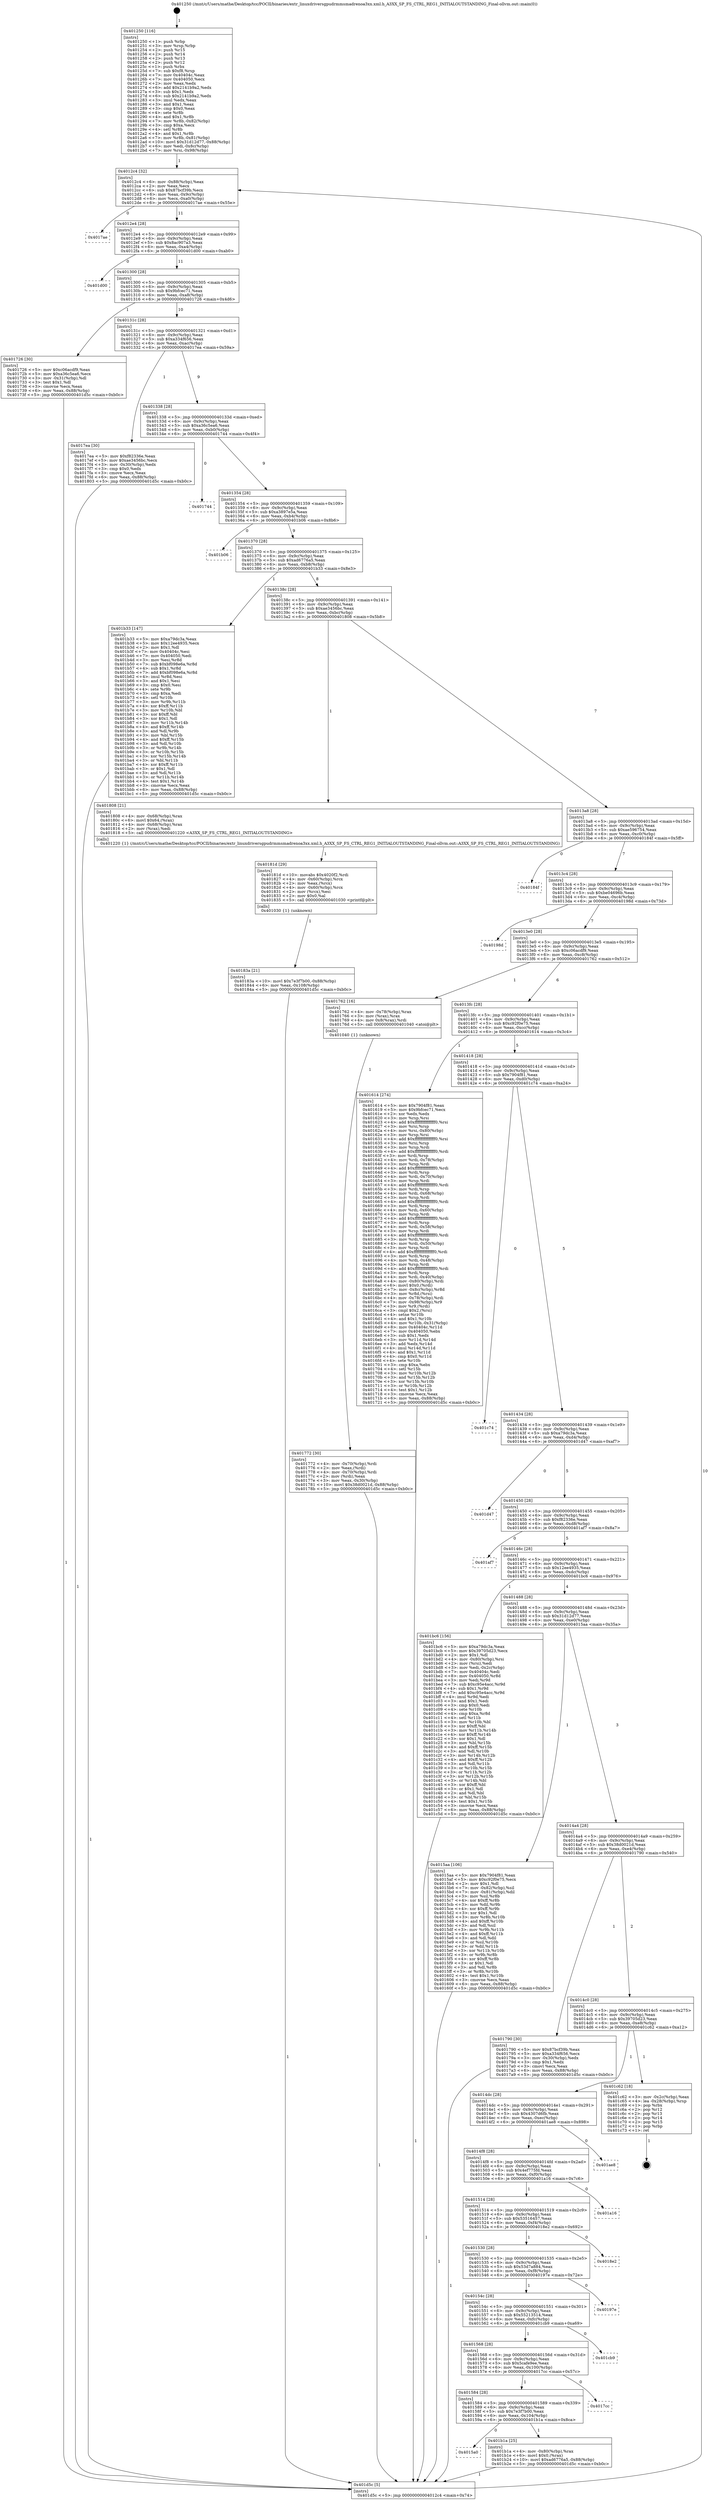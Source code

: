 digraph "0x401250" {
  label = "0x401250 (/mnt/c/Users/mathe/Desktop/tcc/POCII/binaries/extr_linuxdriversgpudrmmsmadrenoa3xx.xml.h_A3XX_SP_FS_CTRL_REG1_INITIALOUTSTANDING_Final-ollvm.out::main(0))"
  labelloc = "t"
  node[shape=record]

  Entry [label="",width=0.3,height=0.3,shape=circle,fillcolor=black,style=filled]
  "0x4012c4" [label="{
     0x4012c4 [32]\l
     | [instrs]\l
     &nbsp;&nbsp;0x4012c4 \<+6\>: mov -0x88(%rbp),%eax\l
     &nbsp;&nbsp;0x4012ca \<+2\>: mov %eax,%ecx\l
     &nbsp;&nbsp;0x4012cc \<+6\>: sub $0x87bcf39b,%ecx\l
     &nbsp;&nbsp;0x4012d2 \<+6\>: mov %eax,-0x9c(%rbp)\l
     &nbsp;&nbsp;0x4012d8 \<+6\>: mov %ecx,-0xa0(%rbp)\l
     &nbsp;&nbsp;0x4012de \<+6\>: je 00000000004017ae \<main+0x55e\>\l
  }"]
  "0x4017ae" [label="{
     0x4017ae\l
  }", style=dashed]
  "0x4012e4" [label="{
     0x4012e4 [28]\l
     | [instrs]\l
     &nbsp;&nbsp;0x4012e4 \<+5\>: jmp 00000000004012e9 \<main+0x99\>\l
     &nbsp;&nbsp;0x4012e9 \<+6\>: mov -0x9c(%rbp),%eax\l
     &nbsp;&nbsp;0x4012ef \<+5\>: sub $0x8ac907a3,%eax\l
     &nbsp;&nbsp;0x4012f4 \<+6\>: mov %eax,-0xa4(%rbp)\l
     &nbsp;&nbsp;0x4012fa \<+6\>: je 0000000000401d00 \<main+0xab0\>\l
  }"]
  Exit [label="",width=0.3,height=0.3,shape=circle,fillcolor=black,style=filled,peripheries=2]
  "0x401d00" [label="{
     0x401d00\l
  }", style=dashed]
  "0x401300" [label="{
     0x401300 [28]\l
     | [instrs]\l
     &nbsp;&nbsp;0x401300 \<+5\>: jmp 0000000000401305 \<main+0xb5\>\l
     &nbsp;&nbsp;0x401305 \<+6\>: mov -0x9c(%rbp),%eax\l
     &nbsp;&nbsp;0x40130b \<+5\>: sub $0x9bfcec71,%eax\l
     &nbsp;&nbsp;0x401310 \<+6\>: mov %eax,-0xa8(%rbp)\l
     &nbsp;&nbsp;0x401316 \<+6\>: je 0000000000401726 \<main+0x4d6\>\l
  }"]
  "0x4015a0" [label="{
     0x4015a0\l
  }", style=dashed]
  "0x401726" [label="{
     0x401726 [30]\l
     | [instrs]\l
     &nbsp;&nbsp;0x401726 \<+5\>: mov $0xc06acdf9,%eax\l
     &nbsp;&nbsp;0x40172b \<+5\>: mov $0xa36c5ea6,%ecx\l
     &nbsp;&nbsp;0x401730 \<+3\>: mov -0x31(%rbp),%dl\l
     &nbsp;&nbsp;0x401733 \<+3\>: test $0x1,%dl\l
     &nbsp;&nbsp;0x401736 \<+3\>: cmovne %ecx,%eax\l
     &nbsp;&nbsp;0x401739 \<+6\>: mov %eax,-0x88(%rbp)\l
     &nbsp;&nbsp;0x40173f \<+5\>: jmp 0000000000401d5c \<main+0xb0c\>\l
  }"]
  "0x40131c" [label="{
     0x40131c [28]\l
     | [instrs]\l
     &nbsp;&nbsp;0x40131c \<+5\>: jmp 0000000000401321 \<main+0xd1\>\l
     &nbsp;&nbsp;0x401321 \<+6\>: mov -0x9c(%rbp),%eax\l
     &nbsp;&nbsp;0x401327 \<+5\>: sub $0xa334f656,%eax\l
     &nbsp;&nbsp;0x40132c \<+6\>: mov %eax,-0xac(%rbp)\l
     &nbsp;&nbsp;0x401332 \<+6\>: je 00000000004017ea \<main+0x59a\>\l
  }"]
  "0x401b1a" [label="{
     0x401b1a [25]\l
     | [instrs]\l
     &nbsp;&nbsp;0x401b1a \<+4\>: mov -0x80(%rbp),%rax\l
     &nbsp;&nbsp;0x401b1e \<+6\>: movl $0x0,(%rax)\l
     &nbsp;&nbsp;0x401b24 \<+10\>: movl $0xad6776a5,-0x88(%rbp)\l
     &nbsp;&nbsp;0x401b2e \<+5\>: jmp 0000000000401d5c \<main+0xb0c\>\l
  }"]
  "0x4017ea" [label="{
     0x4017ea [30]\l
     | [instrs]\l
     &nbsp;&nbsp;0x4017ea \<+5\>: mov $0xf82336e,%eax\l
     &nbsp;&nbsp;0x4017ef \<+5\>: mov $0xae3456bc,%ecx\l
     &nbsp;&nbsp;0x4017f4 \<+3\>: mov -0x30(%rbp),%edx\l
     &nbsp;&nbsp;0x4017f7 \<+3\>: cmp $0x0,%edx\l
     &nbsp;&nbsp;0x4017fa \<+3\>: cmove %ecx,%eax\l
     &nbsp;&nbsp;0x4017fd \<+6\>: mov %eax,-0x88(%rbp)\l
     &nbsp;&nbsp;0x401803 \<+5\>: jmp 0000000000401d5c \<main+0xb0c\>\l
  }"]
  "0x401338" [label="{
     0x401338 [28]\l
     | [instrs]\l
     &nbsp;&nbsp;0x401338 \<+5\>: jmp 000000000040133d \<main+0xed\>\l
     &nbsp;&nbsp;0x40133d \<+6\>: mov -0x9c(%rbp),%eax\l
     &nbsp;&nbsp;0x401343 \<+5\>: sub $0xa36c5ea6,%eax\l
     &nbsp;&nbsp;0x401348 \<+6\>: mov %eax,-0xb0(%rbp)\l
     &nbsp;&nbsp;0x40134e \<+6\>: je 0000000000401744 \<main+0x4f4\>\l
  }"]
  "0x401584" [label="{
     0x401584 [28]\l
     | [instrs]\l
     &nbsp;&nbsp;0x401584 \<+5\>: jmp 0000000000401589 \<main+0x339\>\l
     &nbsp;&nbsp;0x401589 \<+6\>: mov -0x9c(%rbp),%eax\l
     &nbsp;&nbsp;0x40158f \<+5\>: sub $0x7e3f7b00,%eax\l
     &nbsp;&nbsp;0x401594 \<+6\>: mov %eax,-0x104(%rbp)\l
     &nbsp;&nbsp;0x40159a \<+6\>: je 0000000000401b1a \<main+0x8ca\>\l
  }"]
  "0x401744" [label="{
     0x401744\l
  }", style=dashed]
  "0x401354" [label="{
     0x401354 [28]\l
     | [instrs]\l
     &nbsp;&nbsp;0x401354 \<+5\>: jmp 0000000000401359 \<main+0x109\>\l
     &nbsp;&nbsp;0x401359 \<+6\>: mov -0x9c(%rbp),%eax\l
     &nbsp;&nbsp;0x40135f \<+5\>: sub $0xa3897e5a,%eax\l
     &nbsp;&nbsp;0x401364 \<+6\>: mov %eax,-0xb4(%rbp)\l
     &nbsp;&nbsp;0x40136a \<+6\>: je 0000000000401b06 \<main+0x8b6\>\l
  }"]
  "0x4017cc" [label="{
     0x4017cc\l
  }", style=dashed]
  "0x401b06" [label="{
     0x401b06\l
  }", style=dashed]
  "0x401370" [label="{
     0x401370 [28]\l
     | [instrs]\l
     &nbsp;&nbsp;0x401370 \<+5\>: jmp 0000000000401375 \<main+0x125\>\l
     &nbsp;&nbsp;0x401375 \<+6\>: mov -0x9c(%rbp),%eax\l
     &nbsp;&nbsp;0x40137b \<+5\>: sub $0xad6776a5,%eax\l
     &nbsp;&nbsp;0x401380 \<+6\>: mov %eax,-0xb8(%rbp)\l
     &nbsp;&nbsp;0x401386 \<+6\>: je 0000000000401b33 \<main+0x8e3\>\l
  }"]
  "0x401568" [label="{
     0x401568 [28]\l
     | [instrs]\l
     &nbsp;&nbsp;0x401568 \<+5\>: jmp 000000000040156d \<main+0x31d\>\l
     &nbsp;&nbsp;0x40156d \<+6\>: mov -0x9c(%rbp),%eax\l
     &nbsp;&nbsp;0x401573 \<+5\>: sub $0x5cafe9ee,%eax\l
     &nbsp;&nbsp;0x401578 \<+6\>: mov %eax,-0x100(%rbp)\l
     &nbsp;&nbsp;0x40157e \<+6\>: je 00000000004017cc \<main+0x57c\>\l
  }"]
  "0x401b33" [label="{
     0x401b33 [147]\l
     | [instrs]\l
     &nbsp;&nbsp;0x401b33 \<+5\>: mov $0xa79dc3a,%eax\l
     &nbsp;&nbsp;0x401b38 \<+5\>: mov $0x12ee4935,%ecx\l
     &nbsp;&nbsp;0x401b3d \<+2\>: mov $0x1,%dl\l
     &nbsp;&nbsp;0x401b3f \<+7\>: mov 0x40404c,%esi\l
     &nbsp;&nbsp;0x401b46 \<+7\>: mov 0x404050,%edi\l
     &nbsp;&nbsp;0x401b4d \<+3\>: mov %esi,%r8d\l
     &nbsp;&nbsp;0x401b50 \<+7\>: sub $0xbf098e6a,%r8d\l
     &nbsp;&nbsp;0x401b57 \<+4\>: sub $0x1,%r8d\l
     &nbsp;&nbsp;0x401b5b \<+7\>: add $0xbf098e6a,%r8d\l
     &nbsp;&nbsp;0x401b62 \<+4\>: imul %r8d,%esi\l
     &nbsp;&nbsp;0x401b66 \<+3\>: and $0x1,%esi\l
     &nbsp;&nbsp;0x401b69 \<+3\>: cmp $0x0,%esi\l
     &nbsp;&nbsp;0x401b6c \<+4\>: sete %r9b\l
     &nbsp;&nbsp;0x401b70 \<+3\>: cmp $0xa,%edi\l
     &nbsp;&nbsp;0x401b73 \<+4\>: setl %r10b\l
     &nbsp;&nbsp;0x401b77 \<+3\>: mov %r9b,%r11b\l
     &nbsp;&nbsp;0x401b7a \<+4\>: xor $0xff,%r11b\l
     &nbsp;&nbsp;0x401b7e \<+3\>: mov %r10b,%bl\l
     &nbsp;&nbsp;0x401b81 \<+3\>: xor $0xff,%bl\l
     &nbsp;&nbsp;0x401b84 \<+3\>: xor $0x1,%dl\l
     &nbsp;&nbsp;0x401b87 \<+3\>: mov %r11b,%r14b\l
     &nbsp;&nbsp;0x401b8a \<+4\>: and $0xff,%r14b\l
     &nbsp;&nbsp;0x401b8e \<+3\>: and %dl,%r9b\l
     &nbsp;&nbsp;0x401b91 \<+3\>: mov %bl,%r15b\l
     &nbsp;&nbsp;0x401b94 \<+4\>: and $0xff,%r15b\l
     &nbsp;&nbsp;0x401b98 \<+3\>: and %dl,%r10b\l
     &nbsp;&nbsp;0x401b9b \<+3\>: or %r9b,%r14b\l
     &nbsp;&nbsp;0x401b9e \<+3\>: or %r10b,%r15b\l
     &nbsp;&nbsp;0x401ba1 \<+3\>: xor %r15b,%r14b\l
     &nbsp;&nbsp;0x401ba4 \<+3\>: or %bl,%r11b\l
     &nbsp;&nbsp;0x401ba7 \<+4\>: xor $0xff,%r11b\l
     &nbsp;&nbsp;0x401bab \<+3\>: or $0x1,%dl\l
     &nbsp;&nbsp;0x401bae \<+3\>: and %dl,%r11b\l
     &nbsp;&nbsp;0x401bb1 \<+3\>: or %r11b,%r14b\l
     &nbsp;&nbsp;0x401bb4 \<+4\>: test $0x1,%r14b\l
     &nbsp;&nbsp;0x401bb8 \<+3\>: cmovne %ecx,%eax\l
     &nbsp;&nbsp;0x401bbb \<+6\>: mov %eax,-0x88(%rbp)\l
     &nbsp;&nbsp;0x401bc1 \<+5\>: jmp 0000000000401d5c \<main+0xb0c\>\l
  }"]
  "0x40138c" [label="{
     0x40138c [28]\l
     | [instrs]\l
     &nbsp;&nbsp;0x40138c \<+5\>: jmp 0000000000401391 \<main+0x141\>\l
     &nbsp;&nbsp;0x401391 \<+6\>: mov -0x9c(%rbp),%eax\l
     &nbsp;&nbsp;0x401397 \<+5\>: sub $0xae3456bc,%eax\l
     &nbsp;&nbsp;0x40139c \<+6\>: mov %eax,-0xbc(%rbp)\l
     &nbsp;&nbsp;0x4013a2 \<+6\>: je 0000000000401808 \<main+0x5b8\>\l
  }"]
  "0x401cb9" [label="{
     0x401cb9\l
  }", style=dashed]
  "0x401808" [label="{
     0x401808 [21]\l
     | [instrs]\l
     &nbsp;&nbsp;0x401808 \<+4\>: mov -0x68(%rbp),%rax\l
     &nbsp;&nbsp;0x40180c \<+6\>: movl $0x64,(%rax)\l
     &nbsp;&nbsp;0x401812 \<+4\>: mov -0x68(%rbp),%rax\l
     &nbsp;&nbsp;0x401816 \<+2\>: mov (%rax),%edi\l
     &nbsp;&nbsp;0x401818 \<+5\>: call 0000000000401220 \<A3XX_SP_FS_CTRL_REG1_INITIALOUTSTANDING\>\l
     | [calls]\l
     &nbsp;&nbsp;0x401220 \{1\} (/mnt/c/Users/mathe/Desktop/tcc/POCII/binaries/extr_linuxdriversgpudrmmsmadrenoa3xx.xml.h_A3XX_SP_FS_CTRL_REG1_INITIALOUTSTANDING_Final-ollvm.out::A3XX_SP_FS_CTRL_REG1_INITIALOUTSTANDING)\l
  }"]
  "0x4013a8" [label="{
     0x4013a8 [28]\l
     | [instrs]\l
     &nbsp;&nbsp;0x4013a8 \<+5\>: jmp 00000000004013ad \<main+0x15d\>\l
     &nbsp;&nbsp;0x4013ad \<+6\>: mov -0x9c(%rbp),%eax\l
     &nbsp;&nbsp;0x4013b3 \<+5\>: sub $0xae596754,%eax\l
     &nbsp;&nbsp;0x4013b8 \<+6\>: mov %eax,-0xc0(%rbp)\l
     &nbsp;&nbsp;0x4013be \<+6\>: je 000000000040184f \<main+0x5ff\>\l
  }"]
  "0x40154c" [label="{
     0x40154c [28]\l
     | [instrs]\l
     &nbsp;&nbsp;0x40154c \<+5\>: jmp 0000000000401551 \<main+0x301\>\l
     &nbsp;&nbsp;0x401551 \<+6\>: mov -0x9c(%rbp),%eax\l
     &nbsp;&nbsp;0x401557 \<+5\>: sub $0x55213514,%eax\l
     &nbsp;&nbsp;0x40155c \<+6\>: mov %eax,-0xfc(%rbp)\l
     &nbsp;&nbsp;0x401562 \<+6\>: je 0000000000401cb9 \<main+0xa69\>\l
  }"]
  "0x40184f" [label="{
     0x40184f\l
  }", style=dashed]
  "0x4013c4" [label="{
     0x4013c4 [28]\l
     | [instrs]\l
     &nbsp;&nbsp;0x4013c4 \<+5\>: jmp 00000000004013c9 \<main+0x179\>\l
     &nbsp;&nbsp;0x4013c9 \<+6\>: mov -0x9c(%rbp),%eax\l
     &nbsp;&nbsp;0x4013cf \<+5\>: sub $0xbe04696b,%eax\l
     &nbsp;&nbsp;0x4013d4 \<+6\>: mov %eax,-0xc4(%rbp)\l
     &nbsp;&nbsp;0x4013da \<+6\>: je 000000000040198d \<main+0x73d\>\l
  }"]
  "0x40197e" [label="{
     0x40197e\l
  }", style=dashed]
  "0x40198d" [label="{
     0x40198d\l
  }", style=dashed]
  "0x4013e0" [label="{
     0x4013e0 [28]\l
     | [instrs]\l
     &nbsp;&nbsp;0x4013e0 \<+5\>: jmp 00000000004013e5 \<main+0x195\>\l
     &nbsp;&nbsp;0x4013e5 \<+6\>: mov -0x9c(%rbp),%eax\l
     &nbsp;&nbsp;0x4013eb \<+5\>: sub $0xc06acdf9,%eax\l
     &nbsp;&nbsp;0x4013f0 \<+6\>: mov %eax,-0xc8(%rbp)\l
     &nbsp;&nbsp;0x4013f6 \<+6\>: je 0000000000401762 \<main+0x512\>\l
  }"]
  "0x401530" [label="{
     0x401530 [28]\l
     | [instrs]\l
     &nbsp;&nbsp;0x401530 \<+5\>: jmp 0000000000401535 \<main+0x2e5\>\l
     &nbsp;&nbsp;0x401535 \<+6\>: mov -0x9c(%rbp),%eax\l
     &nbsp;&nbsp;0x40153b \<+5\>: sub $0x53d7a884,%eax\l
     &nbsp;&nbsp;0x401540 \<+6\>: mov %eax,-0xf8(%rbp)\l
     &nbsp;&nbsp;0x401546 \<+6\>: je 000000000040197e \<main+0x72e\>\l
  }"]
  "0x401762" [label="{
     0x401762 [16]\l
     | [instrs]\l
     &nbsp;&nbsp;0x401762 \<+4\>: mov -0x78(%rbp),%rax\l
     &nbsp;&nbsp;0x401766 \<+3\>: mov (%rax),%rax\l
     &nbsp;&nbsp;0x401769 \<+4\>: mov 0x8(%rax),%rdi\l
     &nbsp;&nbsp;0x40176d \<+5\>: call 0000000000401040 \<atoi@plt\>\l
     | [calls]\l
     &nbsp;&nbsp;0x401040 \{1\} (unknown)\l
  }"]
  "0x4013fc" [label="{
     0x4013fc [28]\l
     | [instrs]\l
     &nbsp;&nbsp;0x4013fc \<+5\>: jmp 0000000000401401 \<main+0x1b1\>\l
     &nbsp;&nbsp;0x401401 \<+6\>: mov -0x9c(%rbp),%eax\l
     &nbsp;&nbsp;0x401407 \<+5\>: sub $0xc92f0e75,%eax\l
     &nbsp;&nbsp;0x40140c \<+6\>: mov %eax,-0xcc(%rbp)\l
     &nbsp;&nbsp;0x401412 \<+6\>: je 0000000000401614 \<main+0x3c4\>\l
  }"]
  "0x4018e2" [label="{
     0x4018e2\l
  }", style=dashed]
  "0x401614" [label="{
     0x401614 [274]\l
     | [instrs]\l
     &nbsp;&nbsp;0x401614 \<+5\>: mov $0x7904f81,%eax\l
     &nbsp;&nbsp;0x401619 \<+5\>: mov $0x9bfcec71,%ecx\l
     &nbsp;&nbsp;0x40161e \<+2\>: xor %edx,%edx\l
     &nbsp;&nbsp;0x401620 \<+3\>: mov %rsp,%rsi\l
     &nbsp;&nbsp;0x401623 \<+4\>: add $0xfffffffffffffff0,%rsi\l
     &nbsp;&nbsp;0x401627 \<+3\>: mov %rsi,%rsp\l
     &nbsp;&nbsp;0x40162a \<+4\>: mov %rsi,-0x80(%rbp)\l
     &nbsp;&nbsp;0x40162e \<+3\>: mov %rsp,%rsi\l
     &nbsp;&nbsp;0x401631 \<+4\>: add $0xfffffffffffffff0,%rsi\l
     &nbsp;&nbsp;0x401635 \<+3\>: mov %rsi,%rsp\l
     &nbsp;&nbsp;0x401638 \<+3\>: mov %rsp,%rdi\l
     &nbsp;&nbsp;0x40163b \<+4\>: add $0xfffffffffffffff0,%rdi\l
     &nbsp;&nbsp;0x40163f \<+3\>: mov %rdi,%rsp\l
     &nbsp;&nbsp;0x401642 \<+4\>: mov %rdi,-0x78(%rbp)\l
     &nbsp;&nbsp;0x401646 \<+3\>: mov %rsp,%rdi\l
     &nbsp;&nbsp;0x401649 \<+4\>: add $0xfffffffffffffff0,%rdi\l
     &nbsp;&nbsp;0x40164d \<+3\>: mov %rdi,%rsp\l
     &nbsp;&nbsp;0x401650 \<+4\>: mov %rdi,-0x70(%rbp)\l
     &nbsp;&nbsp;0x401654 \<+3\>: mov %rsp,%rdi\l
     &nbsp;&nbsp;0x401657 \<+4\>: add $0xfffffffffffffff0,%rdi\l
     &nbsp;&nbsp;0x40165b \<+3\>: mov %rdi,%rsp\l
     &nbsp;&nbsp;0x40165e \<+4\>: mov %rdi,-0x68(%rbp)\l
     &nbsp;&nbsp;0x401662 \<+3\>: mov %rsp,%rdi\l
     &nbsp;&nbsp;0x401665 \<+4\>: add $0xfffffffffffffff0,%rdi\l
     &nbsp;&nbsp;0x401669 \<+3\>: mov %rdi,%rsp\l
     &nbsp;&nbsp;0x40166c \<+4\>: mov %rdi,-0x60(%rbp)\l
     &nbsp;&nbsp;0x401670 \<+3\>: mov %rsp,%rdi\l
     &nbsp;&nbsp;0x401673 \<+4\>: add $0xfffffffffffffff0,%rdi\l
     &nbsp;&nbsp;0x401677 \<+3\>: mov %rdi,%rsp\l
     &nbsp;&nbsp;0x40167a \<+4\>: mov %rdi,-0x58(%rbp)\l
     &nbsp;&nbsp;0x40167e \<+3\>: mov %rsp,%rdi\l
     &nbsp;&nbsp;0x401681 \<+4\>: add $0xfffffffffffffff0,%rdi\l
     &nbsp;&nbsp;0x401685 \<+3\>: mov %rdi,%rsp\l
     &nbsp;&nbsp;0x401688 \<+4\>: mov %rdi,-0x50(%rbp)\l
     &nbsp;&nbsp;0x40168c \<+3\>: mov %rsp,%rdi\l
     &nbsp;&nbsp;0x40168f \<+4\>: add $0xfffffffffffffff0,%rdi\l
     &nbsp;&nbsp;0x401693 \<+3\>: mov %rdi,%rsp\l
     &nbsp;&nbsp;0x401696 \<+4\>: mov %rdi,-0x48(%rbp)\l
     &nbsp;&nbsp;0x40169a \<+3\>: mov %rsp,%rdi\l
     &nbsp;&nbsp;0x40169d \<+4\>: add $0xfffffffffffffff0,%rdi\l
     &nbsp;&nbsp;0x4016a1 \<+3\>: mov %rdi,%rsp\l
     &nbsp;&nbsp;0x4016a4 \<+4\>: mov %rdi,-0x40(%rbp)\l
     &nbsp;&nbsp;0x4016a8 \<+4\>: mov -0x80(%rbp),%rdi\l
     &nbsp;&nbsp;0x4016ac \<+6\>: movl $0x0,(%rdi)\l
     &nbsp;&nbsp;0x4016b2 \<+7\>: mov -0x8c(%rbp),%r8d\l
     &nbsp;&nbsp;0x4016b9 \<+3\>: mov %r8d,(%rsi)\l
     &nbsp;&nbsp;0x4016bc \<+4\>: mov -0x78(%rbp),%rdi\l
     &nbsp;&nbsp;0x4016c0 \<+7\>: mov -0x98(%rbp),%r9\l
     &nbsp;&nbsp;0x4016c7 \<+3\>: mov %r9,(%rdi)\l
     &nbsp;&nbsp;0x4016ca \<+3\>: cmpl $0x2,(%rsi)\l
     &nbsp;&nbsp;0x4016cd \<+4\>: setne %r10b\l
     &nbsp;&nbsp;0x4016d1 \<+4\>: and $0x1,%r10b\l
     &nbsp;&nbsp;0x4016d5 \<+4\>: mov %r10b,-0x31(%rbp)\l
     &nbsp;&nbsp;0x4016d9 \<+8\>: mov 0x40404c,%r11d\l
     &nbsp;&nbsp;0x4016e1 \<+7\>: mov 0x404050,%ebx\l
     &nbsp;&nbsp;0x4016e8 \<+3\>: sub $0x1,%edx\l
     &nbsp;&nbsp;0x4016eb \<+3\>: mov %r11d,%r14d\l
     &nbsp;&nbsp;0x4016ee \<+3\>: add %edx,%r14d\l
     &nbsp;&nbsp;0x4016f1 \<+4\>: imul %r14d,%r11d\l
     &nbsp;&nbsp;0x4016f5 \<+4\>: and $0x1,%r11d\l
     &nbsp;&nbsp;0x4016f9 \<+4\>: cmp $0x0,%r11d\l
     &nbsp;&nbsp;0x4016fd \<+4\>: sete %r10b\l
     &nbsp;&nbsp;0x401701 \<+3\>: cmp $0xa,%ebx\l
     &nbsp;&nbsp;0x401704 \<+4\>: setl %r15b\l
     &nbsp;&nbsp;0x401708 \<+3\>: mov %r10b,%r12b\l
     &nbsp;&nbsp;0x40170b \<+3\>: and %r15b,%r12b\l
     &nbsp;&nbsp;0x40170e \<+3\>: xor %r15b,%r10b\l
     &nbsp;&nbsp;0x401711 \<+3\>: or %r10b,%r12b\l
     &nbsp;&nbsp;0x401714 \<+4\>: test $0x1,%r12b\l
     &nbsp;&nbsp;0x401718 \<+3\>: cmovne %ecx,%eax\l
     &nbsp;&nbsp;0x40171b \<+6\>: mov %eax,-0x88(%rbp)\l
     &nbsp;&nbsp;0x401721 \<+5\>: jmp 0000000000401d5c \<main+0xb0c\>\l
  }"]
  "0x401418" [label="{
     0x401418 [28]\l
     | [instrs]\l
     &nbsp;&nbsp;0x401418 \<+5\>: jmp 000000000040141d \<main+0x1cd\>\l
     &nbsp;&nbsp;0x40141d \<+6\>: mov -0x9c(%rbp),%eax\l
     &nbsp;&nbsp;0x401423 \<+5\>: sub $0x7904f81,%eax\l
     &nbsp;&nbsp;0x401428 \<+6\>: mov %eax,-0xd0(%rbp)\l
     &nbsp;&nbsp;0x40142e \<+6\>: je 0000000000401c74 \<main+0xa24\>\l
  }"]
  "0x401514" [label="{
     0x401514 [28]\l
     | [instrs]\l
     &nbsp;&nbsp;0x401514 \<+5\>: jmp 0000000000401519 \<main+0x2c9\>\l
     &nbsp;&nbsp;0x401519 \<+6\>: mov -0x9c(%rbp),%eax\l
     &nbsp;&nbsp;0x40151f \<+5\>: sub $0x53516457,%eax\l
     &nbsp;&nbsp;0x401524 \<+6\>: mov %eax,-0xf4(%rbp)\l
     &nbsp;&nbsp;0x40152a \<+6\>: je 00000000004018e2 \<main+0x692\>\l
  }"]
  "0x401c74" [label="{
     0x401c74\l
  }", style=dashed]
  "0x401434" [label="{
     0x401434 [28]\l
     | [instrs]\l
     &nbsp;&nbsp;0x401434 \<+5\>: jmp 0000000000401439 \<main+0x1e9\>\l
     &nbsp;&nbsp;0x401439 \<+6\>: mov -0x9c(%rbp),%eax\l
     &nbsp;&nbsp;0x40143f \<+5\>: sub $0xa79dc3a,%eax\l
     &nbsp;&nbsp;0x401444 \<+6\>: mov %eax,-0xd4(%rbp)\l
     &nbsp;&nbsp;0x40144a \<+6\>: je 0000000000401d47 \<main+0xaf7\>\l
  }"]
  "0x401a16" [label="{
     0x401a16\l
  }", style=dashed]
  "0x401d47" [label="{
     0x401d47\l
  }", style=dashed]
  "0x401450" [label="{
     0x401450 [28]\l
     | [instrs]\l
     &nbsp;&nbsp;0x401450 \<+5\>: jmp 0000000000401455 \<main+0x205\>\l
     &nbsp;&nbsp;0x401455 \<+6\>: mov -0x9c(%rbp),%eax\l
     &nbsp;&nbsp;0x40145b \<+5\>: sub $0xf82336e,%eax\l
     &nbsp;&nbsp;0x401460 \<+6\>: mov %eax,-0xd8(%rbp)\l
     &nbsp;&nbsp;0x401466 \<+6\>: je 0000000000401af7 \<main+0x8a7\>\l
  }"]
  "0x4014f8" [label="{
     0x4014f8 [28]\l
     | [instrs]\l
     &nbsp;&nbsp;0x4014f8 \<+5\>: jmp 00000000004014fd \<main+0x2ad\>\l
     &nbsp;&nbsp;0x4014fd \<+6\>: mov -0x9c(%rbp),%eax\l
     &nbsp;&nbsp;0x401503 \<+5\>: sub $0x4ef775fd,%eax\l
     &nbsp;&nbsp;0x401508 \<+6\>: mov %eax,-0xf0(%rbp)\l
     &nbsp;&nbsp;0x40150e \<+6\>: je 0000000000401a16 \<main+0x7c6\>\l
  }"]
  "0x401af7" [label="{
     0x401af7\l
  }", style=dashed]
  "0x40146c" [label="{
     0x40146c [28]\l
     | [instrs]\l
     &nbsp;&nbsp;0x40146c \<+5\>: jmp 0000000000401471 \<main+0x221\>\l
     &nbsp;&nbsp;0x401471 \<+6\>: mov -0x9c(%rbp),%eax\l
     &nbsp;&nbsp;0x401477 \<+5\>: sub $0x12ee4935,%eax\l
     &nbsp;&nbsp;0x40147c \<+6\>: mov %eax,-0xdc(%rbp)\l
     &nbsp;&nbsp;0x401482 \<+6\>: je 0000000000401bc6 \<main+0x976\>\l
  }"]
  "0x401ae8" [label="{
     0x401ae8\l
  }", style=dashed]
  "0x401bc6" [label="{
     0x401bc6 [156]\l
     | [instrs]\l
     &nbsp;&nbsp;0x401bc6 \<+5\>: mov $0xa79dc3a,%eax\l
     &nbsp;&nbsp;0x401bcb \<+5\>: mov $0x39705d23,%ecx\l
     &nbsp;&nbsp;0x401bd0 \<+2\>: mov $0x1,%dl\l
     &nbsp;&nbsp;0x401bd2 \<+4\>: mov -0x80(%rbp),%rsi\l
     &nbsp;&nbsp;0x401bd6 \<+2\>: mov (%rsi),%edi\l
     &nbsp;&nbsp;0x401bd8 \<+3\>: mov %edi,-0x2c(%rbp)\l
     &nbsp;&nbsp;0x401bdb \<+7\>: mov 0x40404c,%edi\l
     &nbsp;&nbsp;0x401be2 \<+8\>: mov 0x404050,%r8d\l
     &nbsp;&nbsp;0x401bea \<+3\>: mov %edi,%r9d\l
     &nbsp;&nbsp;0x401bed \<+7\>: sub $0xc95e4acc,%r9d\l
     &nbsp;&nbsp;0x401bf4 \<+4\>: sub $0x1,%r9d\l
     &nbsp;&nbsp;0x401bf8 \<+7\>: add $0xc95e4acc,%r9d\l
     &nbsp;&nbsp;0x401bff \<+4\>: imul %r9d,%edi\l
     &nbsp;&nbsp;0x401c03 \<+3\>: and $0x1,%edi\l
     &nbsp;&nbsp;0x401c06 \<+3\>: cmp $0x0,%edi\l
     &nbsp;&nbsp;0x401c09 \<+4\>: sete %r10b\l
     &nbsp;&nbsp;0x401c0d \<+4\>: cmp $0xa,%r8d\l
     &nbsp;&nbsp;0x401c11 \<+4\>: setl %r11b\l
     &nbsp;&nbsp;0x401c15 \<+3\>: mov %r10b,%bl\l
     &nbsp;&nbsp;0x401c18 \<+3\>: xor $0xff,%bl\l
     &nbsp;&nbsp;0x401c1b \<+3\>: mov %r11b,%r14b\l
     &nbsp;&nbsp;0x401c1e \<+4\>: xor $0xff,%r14b\l
     &nbsp;&nbsp;0x401c22 \<+3\>: xor $0x1,%dl\l
     &nbsp;&nbsp;0x401c25 \<+3\>: mov %bl,%r15b\l
     &nbsp;&nbsp;0x401c28 \<+4\>: and $0xff,%r15b\l
     &nbsp;&nbsp;0x401c2c \<+3\>: and %dl,%r10b\l
     &nbsp;&nbsp;0x401c2f \<+3\>: mov %r14b,%r12b\l
     &nbsp;&nbsp;0x401c32 \<+4\>: and $0xff,%r12b\l
     &nbsp;&nbsp;0x401c36 \<+3\>: and %dl,%r11b\l
     &nbsp;&nbsp;0x401c39 \<+3\>: or %r10b,%r15b\l
     &nbsp;&nbsp;0x401c3c \<+3\>: or %r11b,%r12b\l
     &nbsp;&nbsp;0x401c3f \<+3\>: xor %r12b,%r15b\l
     &nbsp;&nbsp;0x401c42 \<+3\>: or %r14b,%bl\l
     &nbsp;&nbsp;0x401c45 \<+3\>: xor $0xff,%bl\l
     &nbsp;&nbsp;0x401c48 \<+3\>: or $0x1,%dl\l
     &nbsp;&nbsp;0x401c4b \<+2\>: and %dl,%bl\l
     &nbsp;&nbsp;0x401c4d \<+3\>: or %bl,%r15b\l
     &nbsp;&nbsp;0x401c50 \<+4\>: test $0x1,%r15b\l
     &nbsp;&nbsp;0x401c54 \<+3\>: cmovne %ecx,%eax\l
     &nbsp;&nbsp;0x401c57 \<+6\>: mov %eax,-0x88(%rbp)\l
     &nbsp;&nbsp;0x401c5d \<+5\>: jmp 0000000000401d5c \<main+0xb0c\>\l
  }"]
  "0x401488" [label="{
     0x401488 [28]\l
     | [instrs]\l
     &nbsp;&nbsp;0x401488 \<+5\>: jmp 000000000040148d \<main+0x23d\>\l
     &nbsp;&nbsp;0x40148d \<+6\>: mov -0x9c(%rbp),%eax\l
     &nbsp;&nbsp;0x401493 \<+5\>: sub $0x31d12d77,%eax\l
     &nbsp;&nbsp;0x401498 \<+6\>: mov %eax,-0xe0(%rbp)\l
     &nbsp;&nbsp;0x40149e \<+6\>: je 00000000004015aa \<main+0x35a\>\l
  }"]
  "0x4014dc" [label="{
     0x4014dc [28]\l
     | [instrs]\l
     &nbsp;&nbsp;0x4014dc \<+5\>: jmp 00000000004014e1 \<main+0x291\>\l
     &nbsp;&nbsp;0x4014e1 \<+6\>: mov -0x9c(%rbp),%eax\l
     &nbsp;&nbsp;0x4014e7 \<+5\>: sub $0x4307d6fb,%eax\l
     &nbsp;&nbsp;0x4014ec \<+6\>: mov %eax,-0xec(%rbp)\l
     &nbsp;&nbsp;0x4014f2 \<+6\>: je 0000000000401ae8 \<main+0x898\>\l
  }"]
  "0x4015aa" [label="{
     0x4015aa [106]\l
     | [instrs]\l
     &nbsp;&nbsp;0x4015aa \<+5\>: mov $0x7904f81,%eax\l
     &nbsp;&nbsp;0x4015af \<+5\>: mov $0xc92f0e75,%ecx\l
     &nbsp;&nbsp;0x4015b4 \<+2\>: mov $0x1,%dl\l
     &nbsp;&nbsp;0x4015b6 \<+7\>: mov -0x82(%rbp),%sil\l
     &nbsp;&nbsp;0x4015bd \<+7\>: mov -0x81(%rbp),%dil\l
     &nbsp;&nbsp;0x4015c4 \<+3\>: mov %sil,%r8b\l
     &nbsp;&nbsp;0x4015c7 \<+4\>: xor $0xff,%r8b\l
     &nbsp;&nbsp;0x4015cb \<+3\>: mov %dil,%r9b\l
     &nbsp;&nbsp;0x4015ce \<+4\>: xor $0xff,%r9b\l
     &nbsp;&nbsp;0x4015d2 \<+3\>: xor $0x1,%dl\l
     &nbsp;&nbsp;0x4015d5 \<+3\>: mov %r8b,%r10b\l
     &nbsp;&nbsp;0x4015d8 \<+4\>: and $0xff,%r10b\l
     &nbsp;&nbsp;0x4015dc \<+3\>: and %dl,%sil\l
     &nbsp;&nbsp;0x4015df \<+3\>: mov %r9b,%r11b\l
     &nbsp;&nbsp;0x4015e2 \<+4\>: and $0xff,%r11b\l
     &nbsp;&nbsp;0x4015e6 \<+3\>: and %dl,%dil\l
     &nbsp;&nbsp;0x4015e9 \<+3\>: or %sil,%r10b\l
     &nbsp;&nbsp;0x4015ec \<+3\>: or %dil,%r11b\l
     &nbsp;&nbsp;0x4015ef \<+3\>: xor %r11b,%r10b\l
     &nbsp;&nbsp;0x4015f2 \<+3\>: or %r9b,%r8b\l
     &nbsp;&nbsp;0x4015f5 \<+4\>: xor $0xff,%r8b\l
     &nbsp;&nbsp;0x4015f9 \<+3\>: or $0x1,%dl\l
     &nbsp;&nbsp;0x4015fc \<+3\>: and %dl,%r8b\l
     &nbsp;&nbsp;0x4015ff \<+3\>: or %r8b,%r10b\l
     &nbsp;&nbsp;0x401602 \<+4\>: test $0x1,%r10b\l
     &nbsp;&nbsp;0x401606 \<+3\>: cmovne %ecx,%eax\l
     &nbsp;&nbsp;0x401609 \<+6\>: mov %eax,-0x88(%rbp)\l
     &nbsp;&nbsp;0x40160f \<+5\>: jmp 0000000000401d5c \<main+0xb0c\>\l
  }"]
  "0x4014a4" [label="{
     0x4014a4 [28]\l
     | [instrs]\l
     &nbsp;&nbsp;0x4014a4 \<+5\>: jmp 00000000004014a9 \<main+0x259\>\l
     &nbsp;&nbsp;0x4014a9 \<+6\>: mov -0x9c(%rbp),%eax\l
     &nbsp;&nbsp;0x4014af \<+5\>: sub $0x38d0021d,%eax\l
     &nbsp;&nbsp;0x4014b4 \<+6\>: mov %eax,-0xe4(%rbp)\l
     &nbsp;&nbsp;0x4014ba \<+6\>: je 0000000000401790 \<main+0x540\>\l
  }"]
  "0x401d5c" [label="{
     0x401d5c [5]\l
     | [instrs]\l
     &nbsp;&nbsp;0x401d5c \<+5\>: jmp 00000000004012c4 \<main+0x74\>\l
  }"]
  "0x401250" [label="{
     0x401250 [116]\l
     | [instrs]\l
     &nbsp;&nbsp;0x401250 \<+1\>: push %rbp\l
     &nbsp;&nbsp;0x401251 \<+3\>: mov %rsp,%rbp\l
     &nbsp;&nbsp;0x401254 \<+2\>: push %r15\l
     &nbsp;&nbsp;0x401256 \<+2\>: push %r14\l
     &nbsp;&nbsp;0x401258 \<+2\>: push %r13\l
     &nbsp;&nbsp;0x40125a \<+2\>: push %r12\l
     &nbsp;&nbsp;0x40125c \<+1\>: push %rbx\l
     &nbsp;&nbsp;0x40125d \<+7\>: sub $0xf8,%rsp\l
     &nbsp;&nbsp;0x401264 \<+7\>: mov 0x40404c,%eax\l
     &nbsp;&nbsp;0x40126b \<+7\>: mov 0x404050,%ecx\l
     &nbsp;&nbsp;0x401272 \<+2\>: mov %eax,%edx\l
     &nbsp;&nbsp;0x401274 \<+6\>: add $0x2141b9a2,%edx\l
     &nbsp;&nbsp;0x40127a \<+3\>: sub $0x1,%edx\l
     &nbsp;&nbsp;0x40127d \<+6\>: sub $0x2141b9a2,%edx\l
     &nbsp;&nbsp;0x401283 \<+3\>: imul %edx,%eax\l
     &nbsp;&nbsp;0x401286 \<+3\>: and $0x1,%eax\l
     &nbsp;&nbsp;0x401289 \<+3\>: cmp $0x0,%eax\l
     &nbsp;&nbsp;0x40128c \<+4\>: sete %r8b\l
     &nbsp;&nbsp;0x401290 \<+4\>: and $0x1,%r8b\l
     &nbsp;&nbsp;0x401294 \<+7\>: mov %r8b,-0x82(%rbp)\l
     &nbsp;&nbsp;0x40129b \<+3\>: cmp $0xa,%ecx\l
     &nbsp;&nbsp;0x40129e \<+4\>: setl %r8b\l
     &nbsp;&nbsp;0x4012a2 \<+4\>: and $0x1,%r8b\l
     &nbsp;&nbsp;0x4012a6 \<+7\>: mov %r8b,-0x81(%rbp)\l
     &nbsp;&nbsp;0x4012ad \<+10\>: movl $0x31d12d77,-0x88(%rbp)\l
     &nbsp;&nbsp;0x4012b7 \<+6\>: mov %edi,-0x8c(%rbp)\l
     &nbsp;&nbsp;0x4012bd \<+7\>: mov %rsi,-0x98(%rbp)\l
  }"]
  "0x401c62" [label="{
     0x401c62 [18]\l
     | [instrs]\l
     &nbsp;&nbsp;0x401c62 \<+3\>: mov -0x2c(%rbp),%eax\l
     &nbsp;&nbsp;0x401c65 \<+4\>: lea -0x28(%rbp),%rsp\l
     &nbsp;&nbsp;0x401c69 \<+1\>: pop %rbx\l
     &nbsp;&nbsp;0x401c6a \<+2\>: pop %r12\l
     &nbsp;&nbsp;0x401c6c \<+2\>: pop %r13\l
     &nbsp;&nbsp;0x401c6e \<+2\>: pop %r14\l
     &nbsp;&nbsp;0x401c70 \<+2\>: pop %r15\l
     &nbsp;&nbsp;0x401c72 \<+1\>: pop %rbp\l
     &nbsp;&nbsp;0x401c73 \<+1\>: ret\l
  }"]
  "0x401772" [label="{
     0x401772 [30]\l
     | [instrs]\l
     &nbsp;&nbsp;0x401772 \<+4\>: mov -0x70(%rbp),%rdi\l
     &nbsp;&nbsp;0x401776 \<+2\>: mov %eax,(%rdi)\l
     &nbsp;&nbsp;0x401778 \<+4\>: mov -0x70(%rbp),%rdi\l
     &nbsp;&nbsp;0x40177c \<+2\>: mov (%rdi),%eax\l
     &nbsp;&nbsp;0x40177e \<+3\>: mov %eax,-0x30(%rbp)\l
     &nbsp;&nbsp;0x401781 \<+10\>: movl $0x38d0021d,-0x88(%rbp)\l
     &nbsp;&nbsp;0x40178b \<+5\>: jmp 0000000000401d5c \<main+0xb0c\>\l
  }"]
  "0x40183a" [label="{
     0x40183a [21]\l
     | [instrs]\l
     &nbsp;&nbsp;0x40183a \<+10\>: movl $0x7e3f7b00,-0x88(%rbp)\l
     &nbsp;&nbsp;0x401844 \<+6\>: mov %eax,-0x108(%rbp)\l
     &nbsp;&nbsp;0x40184a \<+5\>: jmp 0000000000401d5c \<main+0xb0c\>\l
  }"]
  "0x401790" [label="{
     0x401790 [30]\l
     | [instrs]\l
     &nbsp;&nbsp;0x401790 \<+5\>: mov $0x87bcf39b,%eax\l
     &nbsp;&nbsp;0x401795 \<+5\>: mov $0xa334f656,%ecx\l
     &nbsp;&nbsp;0x40179a \<+3\>: mov -0x30(%rbp),%edx\l
     &nbsp;&nbsp;0x40179d \<+3\>: cmp $0x1,%edx\l
     &nbsp;&nbsp;0x4017a0 \<+3\>: cmovl %ecx,%eax\l
     &nbsp;&nbsp;0x4017a3 \<+6\>: mov %eax,-0x88(%rbp)\l
     &nbsp;&nbsp;0x4017a9 \<+5\>: jmp 0000000000401d5c \<main+0xb0c\>\l
  }"]
  "0x4014c0" [label="{
     0x4014c0 [28]\l
     | [instrs]\l
     &nbsp;&nbsp;0x4014c0 \<+5\>: jmp 00000000004014c5 \<main+0x275\>\l
     &nbsp;&nbsp;0x4014c5 \<+6\>: mov -0x9c(%rbp),%eax\l
     &nbsp;&nbsp;0x4014cb \<+5\>: sub $0x39705d23,%eax\l
     &nbsp;&nbsp;0x4014d0 \<+6\>: mov %eax,-0xe8(%rbp)\l
     &nbsp;&nbsp;0x4014d6 \<+6\>: je 0000000000401c62 \<main+0xa12\>\l
  }"]
  "0x40181d" [label="{
     0x40181d [29]\l
     | [instrs]\l
     &nbsp;&nbsp;0x40181d \<+10\>: movabs $0x4020f2,%rdi\l
     &nbsp;&nbsp;0x401827 \<+4\>: mov -0x60(%rbp),%rcx\l
     &nbsp;&nbsp;0x40182b \<+2\>: mov %eax,(%rcx)\l
     &nbsp;&nbsp;0x40182d \<+4\>: mov -0x60(%rbp),%rcx\l
     &nbsp;&nbsp;0x401831 \<+2\>: mov (%rcx),%esi\l
     &nbsp;&nbsp;0x401833 \<+2\>: mov $0x0,%al\l
     &nbsp;&nbsp;0x401835 \<+5\>: call 0000000000401030 \<printf@plt\>\l
     | [calls]\l
     &nbsp;&nbsp;0x401030 \{1\} (unknown)\l
  }"]
  Entry -> "0x401250" [label=" 1"]
  "0x4012c4" -> "0x4017ae" [label=" 0"]
  "0x4012c4" -> "0x4012e4" [label=" 11"]
  "0x401c62" -> Exit [label=" 1"]
  "0x4012e4" -> "0x401d00" [label=" 0"]
  "0x4012e4" -> "0x401300" [label=" 11"]
  "0x401bc6" -> "0x401d5c" [label=" 1"]
  "0x401300" -> "0x401726" [label=" 1"]
  "0x401300" -> "0x40131c" [label=" 10"]
  "0x401b33" -> "0x401d5c" [label=" 1"]
  "0x40131c" -> "0x4017ea" [label=" 1"]
  "0x40131c" -> "0x401338" [label=" 9"]
  "0x401b1a" -> "0x401d5c" [label=" 1"]
  "0x401338" -> "0x401744" [label=" 0"]
  "0x401338" -> "0x401354" [label=" 9"]
  "0x401584" -> "0x401b1a" [label=" 1"]
  "0x401354" -> "0x401b06" [label=" 0"]
  "0x401354" -> "0x401370" [label=" 9"]
  "0x401584" -> "0x4015a0" [label=" 0"]
  "0x401370" -> "0x401b33" [label=" 1"]
  "0x401370" -> "0x40138c" [label=" 8"]
  "0x401568" -> "0x4017cc" [label=" 0"]
  "0x40138c" -> "0x401808" [label=" 1"]
  "0x40138c" -> "0x4013a8" [label=" 7"]
  "0x401568" -> "0x401584" [label=" 1"]
  "0x4013a8" -> "0x40184f" [label=" 0"]
  "0x4013a8" -> "0x4013c4" [label=" 7"]
  "0x40154c" -> "0x401cb9" [label=" 0"]
  "0x4013c4" -> "0x40198d" [label=" 0"]
  "0x4013c4" -> "0x4013e0" [label=" 7"]
  "0x40154c" -> "0x401568" [label=" 1"]
  "0x4013e0" -> "0x401762" [label=" 1"]
  "0x4013e0" -> "0x4013fc" [label=" 6"]
  "0x401530" -> "0x40197e" [label=" 0"]
  "0x4013fc" -> "0x401614" [label=" 1"]
  "0x4013fc" -> "0x401418" [label=" 5"]
  "0x401530" -> "0x40154c" [label=" 1"]
  "0x401418" -> "0x401c74" [label=" 0"]
  "0x401418" -> "0x401434" [label=" 5"]
  "0x401514" -> "0x4018e2" [label=" 0"]
  "0x401434" -> "0x401d47" [label=" 0"]
  "0x401434" -> "0x401450" [label=" 5"]
  "0x401514" -> "0x401530" [label=" 1"]
  "0x401450" -> "0x401af7" [label=" 0"]
  "0x401450" -> "0x40146c" [label=" 5"]
  "0x4014f8" -> "0x401a16" [label=" 0"]
  "0x40146c" -> "0x401bc6" [label=" 1"]
  "0x40146c" -> "0x401488" [label=" 4"]
  "0x4014f8" -> "0x401514" [label=" 1"]
  "0x401488" -> "0x4015aa" [label=" 1"]
  "0x401488" -> "0x4014a4" [label=" 3"]
  "0x4015aa" -> "0x401d5c" [label=" 1"]
  "0x401250" -> "0x4012c4" [label=" 1"]
  "0x401d5c" -> "0x4012c4" [label=" 10"]
  "0x4014dc" -> "0x401ae8" [label=" 0"]
  "0x401614" -> "0x401d5c" [label=" 1"]
  "0x401726" -> "0x401d5c" [label=" 1"]
  "0x401762" -> "0x401772" [label=" 1"]
  "0x401772" -> "0x401d5c" [label=" 1"]
  "0x4014dc" -> "0x4014f8" [label=" 1"]
  "0x4014a4" -> "0x401790" [label=" 1"]
  "0x4014a4" -> "0x4014c0" [label=" 2"]
  "0x401790" -> "0x401d5c" [label=" 1"]
  "0x4017ea" -> "0x401d5c" [label=" 1"]
  "0x401808" -> "0x40181d" [label=" 1"]
  "0x40181d" -> "0x40183a" [label=" 1"]
  "0x40183a" -> "0x401d5c" [label=" 1"]
  "0x4014c0" -> "0x4014dc" [label=" 1"]
  "0x4014c0" -> "0x401c62" [label=" 1"]
}
